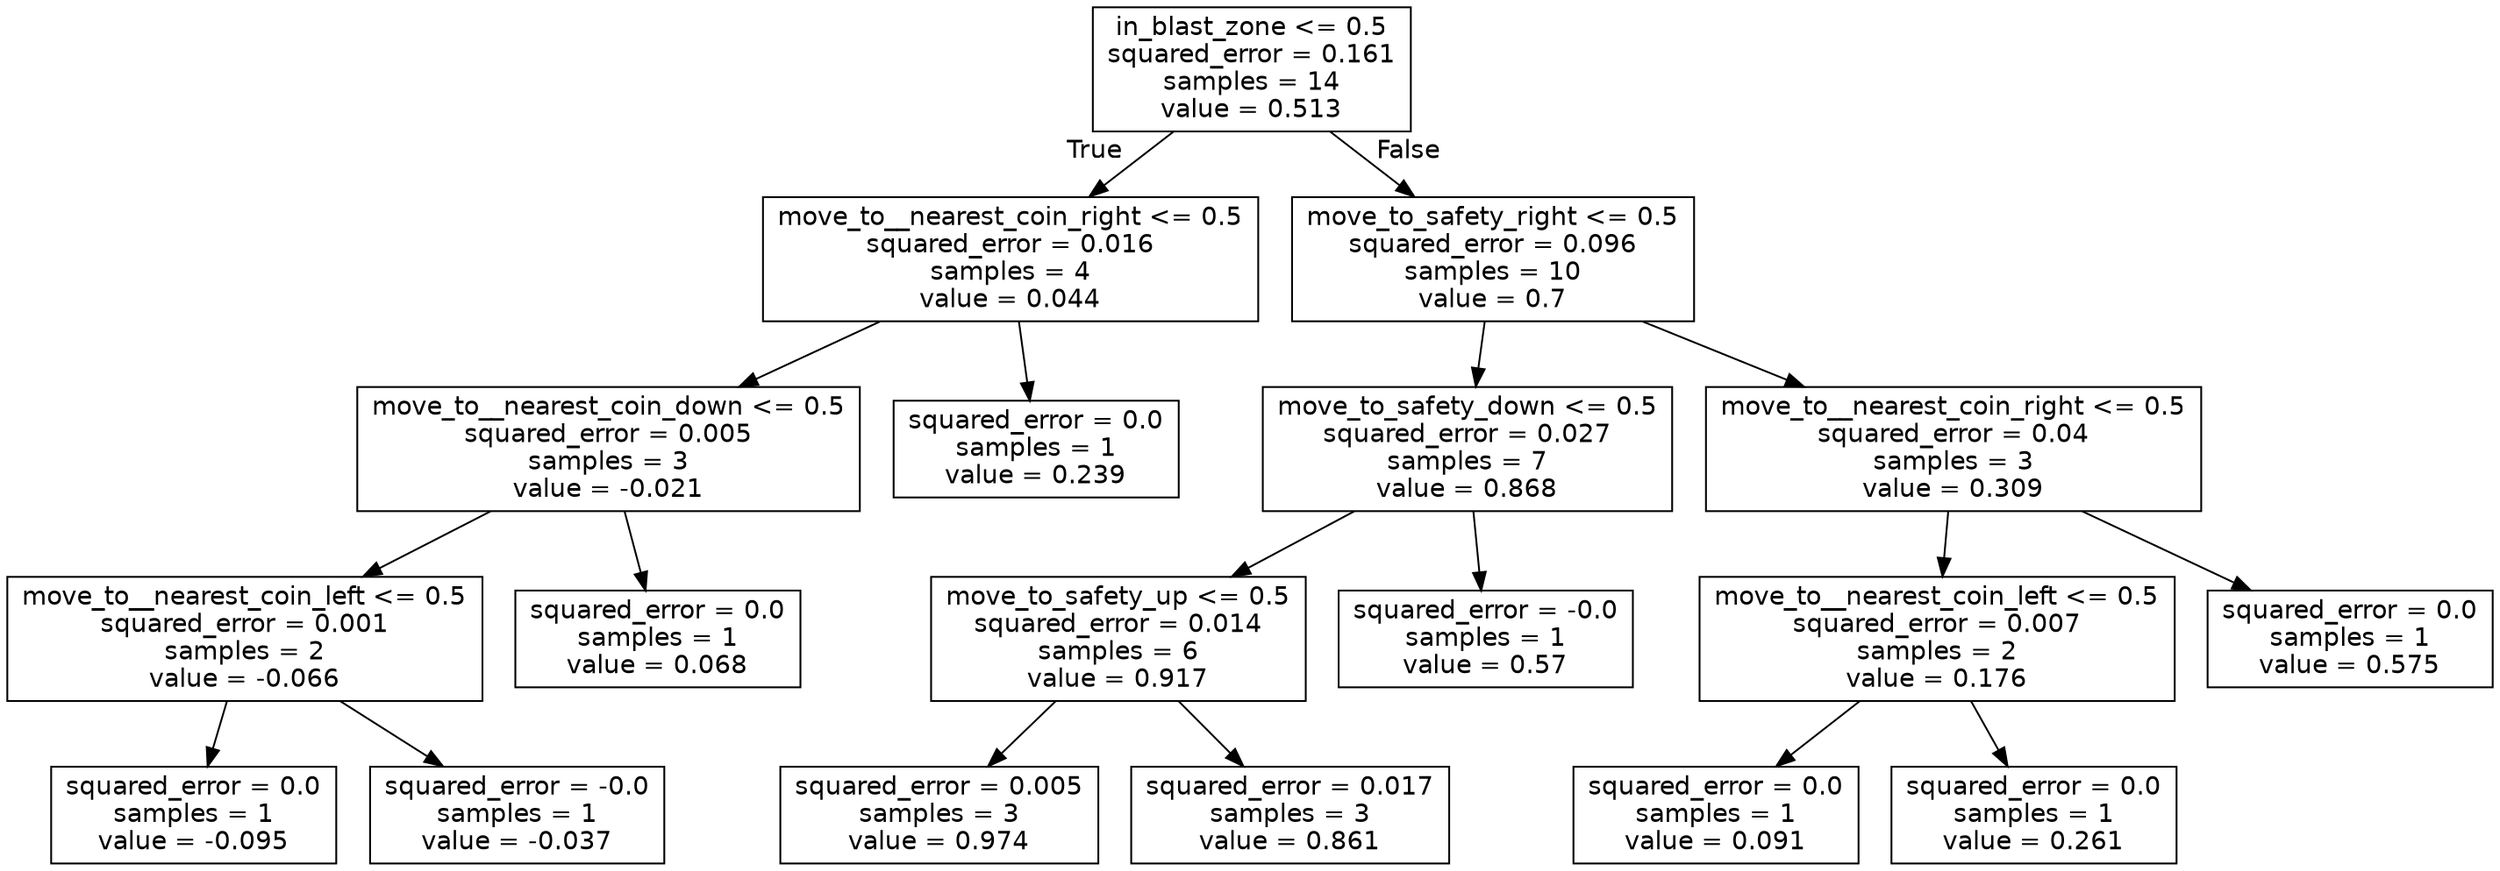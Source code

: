 digraph Tree {
node [shape=box, fontname="helvetica"] ;
edge [fontname="helvetica"] ;
0 [label="in_blast_zone <= 0.5\nsquared_error = 0.161\nsamples = 14\nvalue = 0.513"] ;
1 [label="move_to__nearest_coin_right <= 0.5\nsquared_error = 0.016\nsamples = 4\nvalue = 0.044"] ;
0 -> 1 [labeldistance=2.5, labelangle=45, headlabel="True"] ;
2 [label="move_to__nearest_coin_down <= 0.5\nsquared_error = 0.005\nsamples = 3\nvalue = -0.021"] ;
1 -> 2 ;
3 [label="move_to__nearest_coin_left <= 0.5\nsquared_error = 0.001\nsamples = 2\nvalue = -0.066"] ;
2 -> 3 ;
4 [label="squared_error = 0.0\nsamples = 1\nvalue = -0.095"] ;
3 -> 4 ;
5 [label="squared_error = -0.0\nsamples = 1\nvalue = -0.037"] ;
3 -> 5 ;
6 [label="squared_error = 0.0\nsamples = 1\nvalue = 0.068"] ;
2 -> 6 ;
7 [label="squared_error = 0.0\nsamples = 1\nvalue = 0.239"] ;
1 -> 7 ;
8 [label="move_to_safety_right <= 0.5\nsquared_error = 0.096\nsamples = 10\nvalue = 0.7"] ;
0 -> 8 [labeldistance=2.5, labelangle=-45, headlabel="False"] ;
9 [label="move_to_safety_down <= 0.5\nsquared_error = 0.027\nsamples = 7\nvalue = 0.868"] ;
8 -> 9 ;
10 [label="move_to_safety_up <= 0.5\nsquared_error = 0.014\nsamples = 6\nvalue = 0.917"] ;
9 -> 10 ;
11 [label="squared_error = 0.005\nsamples = 3\nvalue = 0.974"] ;
10 -> 11 ;
12 [label="squared_error = 0.017\nsamples = 3\nvalue = 0.861"] ;
10 -> 12 ;
13 [label="squared_error = -0.0\nsamples = 1\nvalue = 0.57"] ;
9 -> 13 ;
14 [label="move_to__nearest_coin_right <= 0.5\nsquared_error = 0.04\nsamples = 3\nvalue = 0.309"] ;
8 -> 14 ;
15 [label="move_to__nearest_coin_left <= 0.5\nsquared_error = 0.007\nsamples = 2\nvalue = 0.176"] ;
14 -> 15 ;
16 [label="squared_error = 0.0\nsamples = 1\nvalue = 0.091"] ;
15 -> 16 ;
17 [label="squared_error = 0.0\nsamples = 1\nvalue = 0.261"] ;
15 -> 17 ;
18 [label="squared_error = 0.0\nsamples = 1\nvalue = 0.575"] ;
14 -> 18 ;
}
